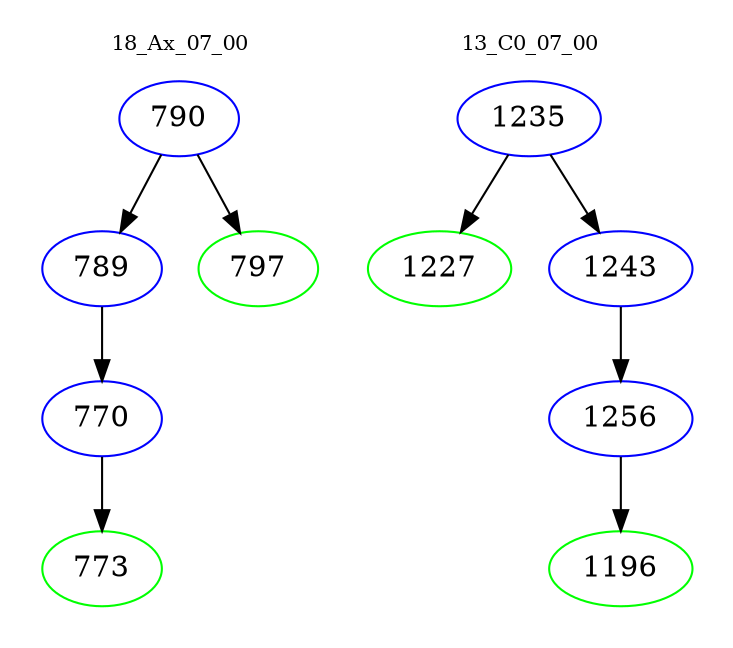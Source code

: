 digraph{
subgraph cluster_0 {
color = white
label = "18_Ax_07_00";
fontsize=10;
T0_790 [label="790", color="blue"]
T0_790 -> T0_789 [color="black"]
T0_789 [label="789", color="blue"]
T0_789 -> T0_770 [color="black"]
T0_770 [label="770", color="blue"]
T0_770 -> T0_773 [color="black"]
T0_773 [label="773", color="green"]
T0_790 -> T0_797 [color="black"]
T0_797 [label="797", color="green"]
}
subgraph cluster_1 {
color = white
label = "13_C0_07_00";
fontsize=10;
T1_1235 [label="1235", color="blue"]
T1_1235 -> T1_1227 [color="black"]
T1_1227 [label="1227", color="green"]
T1_1235 -> T1_1243 [color="black"]
T1_1243 [label="1243", color="blue"]
T1_1243 -> T1_1256 [color="black"]
T1_1256 [label="1256", color="blue"]
T1_1256 -> T1_1196 [color="black"]
T1_1196 [label="1196", color="green"]
}
}

